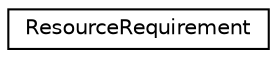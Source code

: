 digraph "Graphical Class Hierarchy"
{
 // LATEX_PDF_SIZE
  edge [fontname="Helvetica",fontsize="10",labelfontname="Helvetica",labelfontsize="10"];
  node [fontname="Helvetica",fontsize="10",shape=record];
  rankdir="LR";
  Node0 [label="ResourceRequirement",height=0.2,width=0.4,color="black", fillcolor="white", style="filled",URL="$structResourceRequirement.html",tooltip="Defines the resource requirements for constructing a building."];
}
